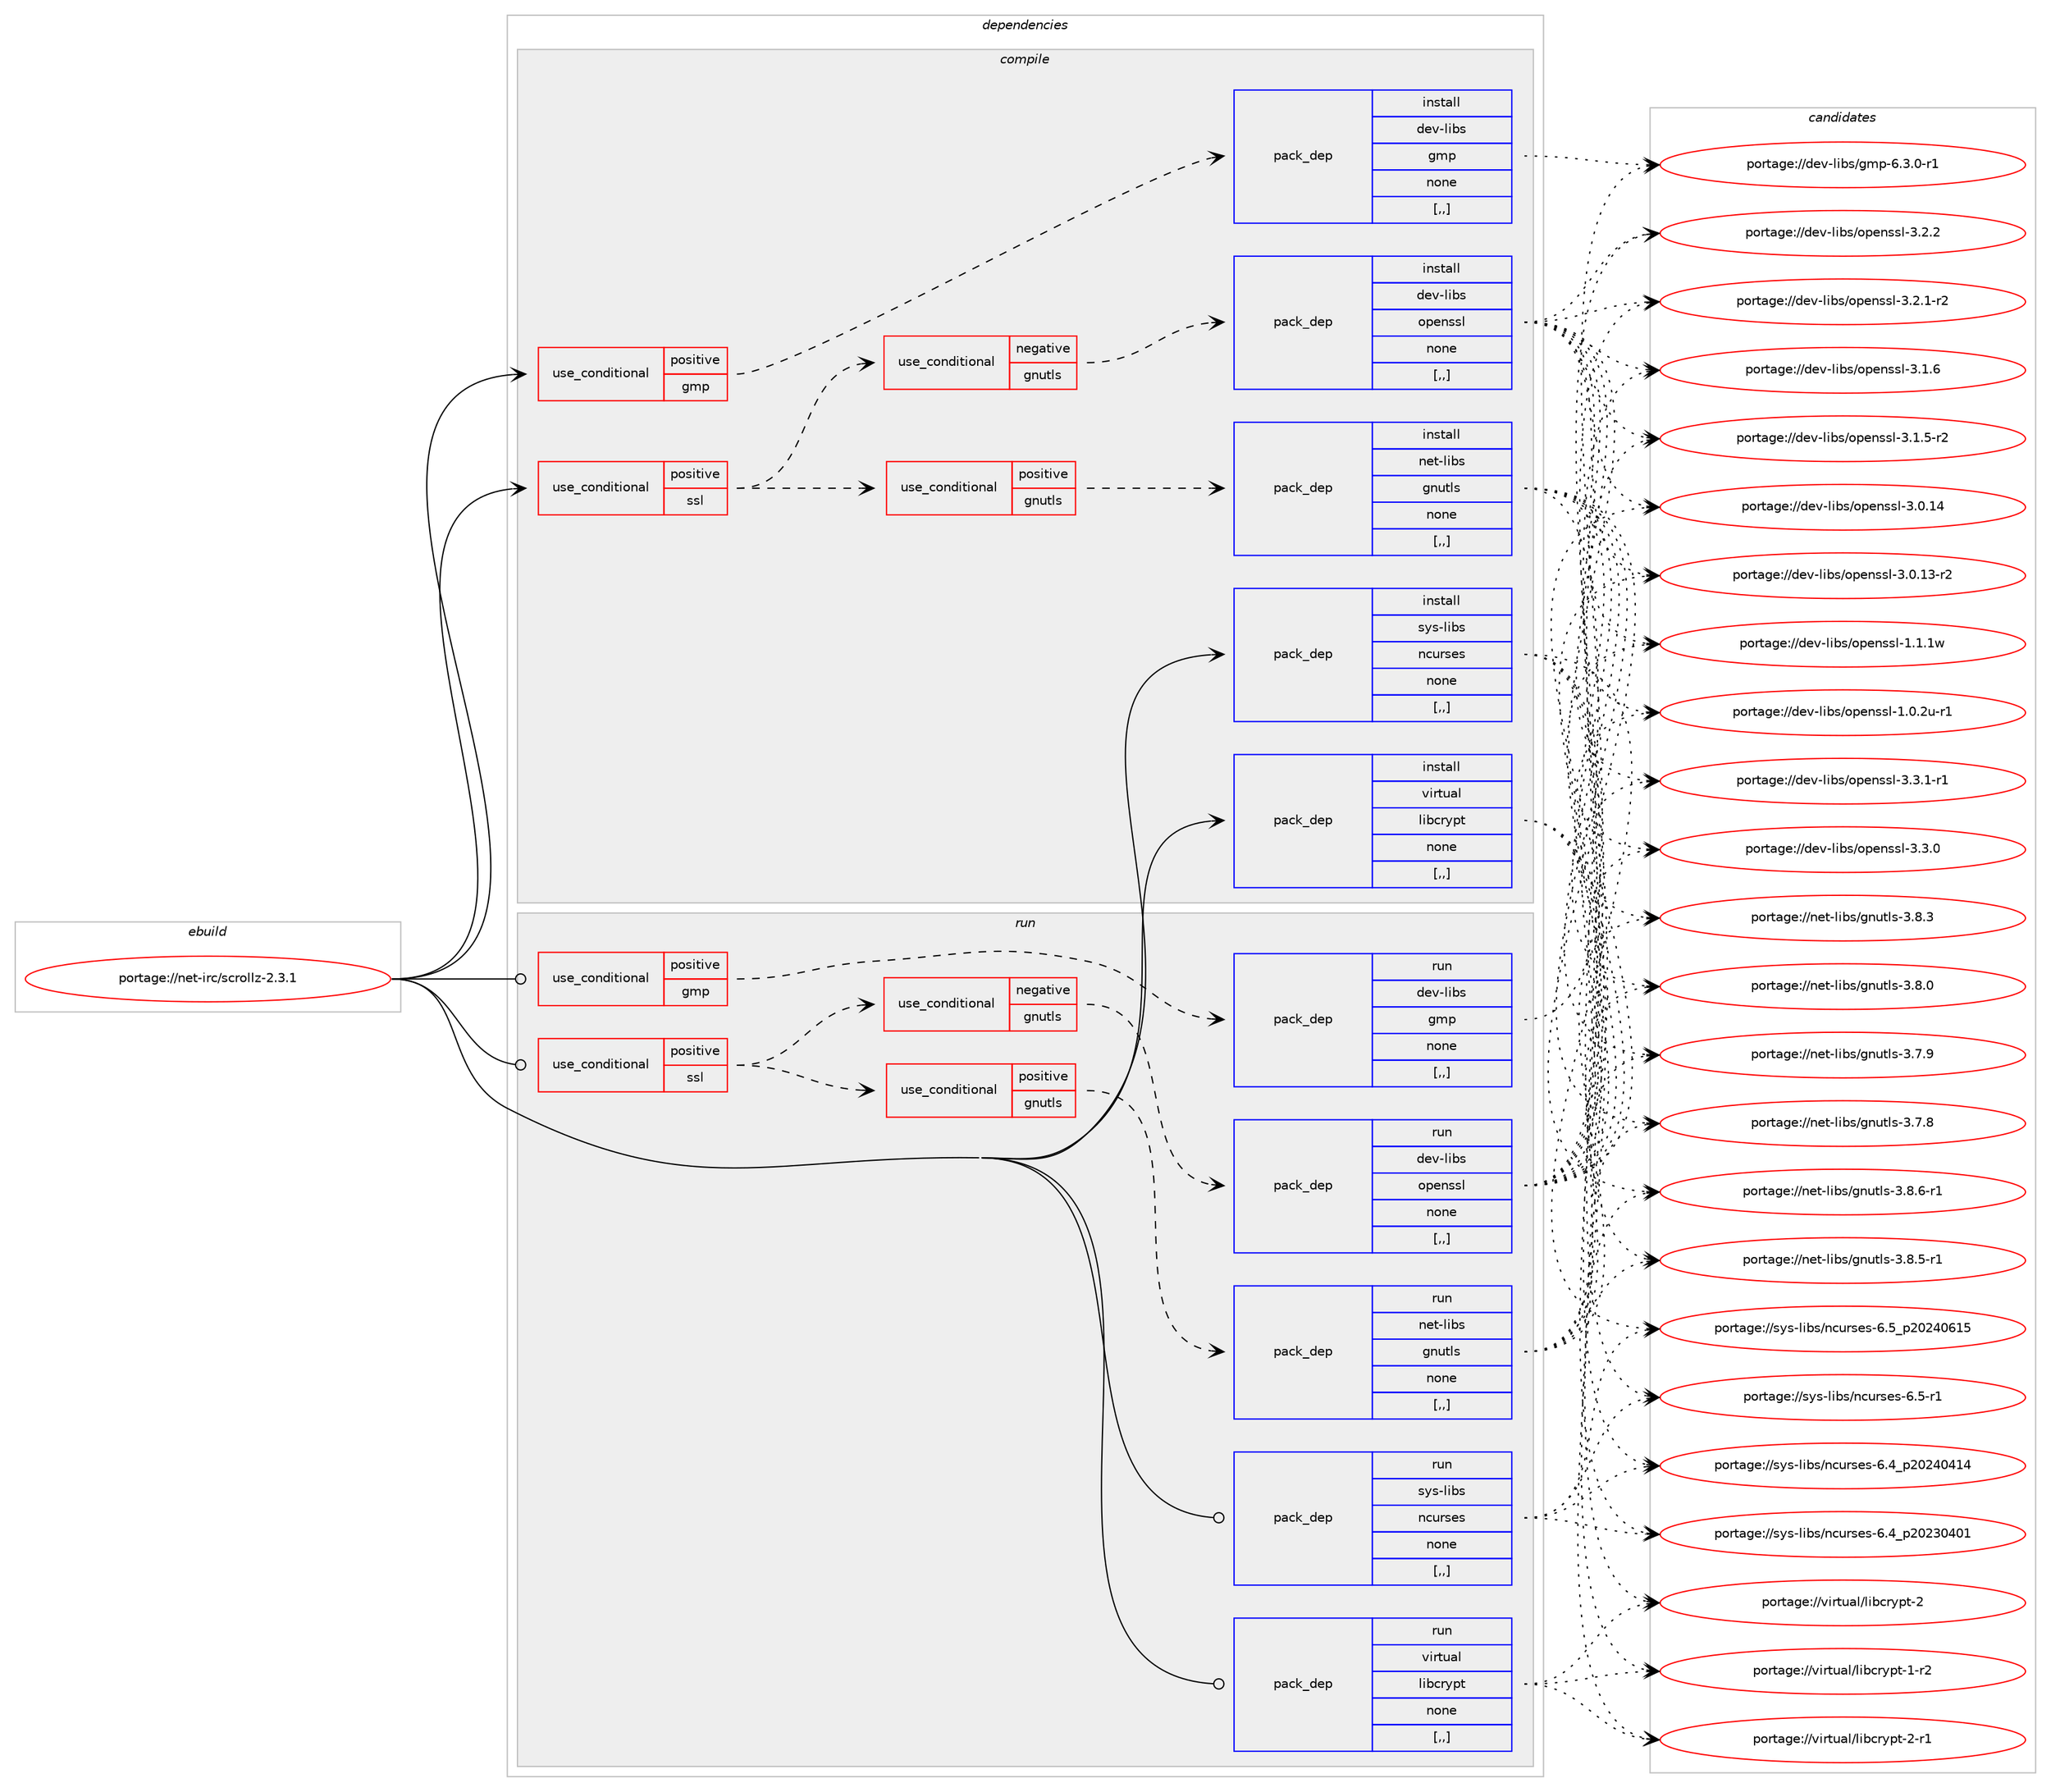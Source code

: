 digraph prolog {

# *************
# Graph options
# *************

newrank=true;
concentrate=true;
compound=true;
graph [rankdir=LR,fontname=Helvetica,fontsize=10,ranksep=1.5];#, ranksep=2.5, nodesep=0.2];
edge  [arrowhead=vee];
node  [fontname=Helvetica,fontsize=10];

# **********
# The ebuild
# **********

subgraph cluster_leftcol {
color=gray;
label=<<i>ebuild</i>>;
id [label="portage://net-irc/scrollz-2.3.1", color=red, width=4, href="../net-irc/scrollz-2.3.1.svg"];
}

# ****************
# The dependencies
# ****************

subgraph cluster_midcol {
color=gray;
label=<<i>dependencies</i>>;
subgraph cluster_compile {
fillcolor="#eeeeee";
style=filled;
label=<<i>compile</i>>;
subgraph cond92774 {
dependency356712 [label=<<TABLE BORDER="0" CELLBORDER="1" CELLSPACING="0" CELLPADDING="4"><TR><TD ROWSPAN="3" CELLPADDING="10">use_conditional</TD></TR><TR><TD>positive</TD></TR><TR><TD>gmp</TD></TR></TABLE>>, shape=none, color=red];
subgraph pack261309 {
dependency356713 [label=<<TABLE BORDER="0" CELLBORDER="1" CELLSPACING="0" CELLPADDING="4" WIDTH="220"><TR><TD ROWSPAN="6" CELLPADDING="30">pack_dep</TD></TR><TR><TD WIDTH="110">install</TD></TR><TR><TD>dev-libs</TD></TR><TR><TD>gmp</TD></TR><TR><TD>none</TD></TR><TR><TD>[,,]</TD></TR></TABLE>>, shape=none, color=blue];
}
dependency356712:e -> dependency356713:w [weight=20,style="dashed",arrowhead="vee"];
}
id:e -> dependency356712:w [weight=20,style="solid",arrowhead="vee"];
subgraph cond92775 {
dependency356714 [label=<<TABLE BORDER="0" CELLBORDER="1" CELLSPACING="0" CELLPADDING="4"><TR><TD ROWSPAN="3" CELLPADDING="10">use_conditional</TD></TR><TR><TD>positive</TD></TR><TR><TD>ssl</TD></TR></TABLE>>, shape=none, color=red];
subgraph cond92776 {
dependency356715 [label=<<TABLE BORDER="0" CELLBORDER="1" CELLSPACING="0" CELLPADDING="4"><TR><TD ROWSPAN="3" CELLPADDING="10">use_conditional</TD></TR><TR><TD>positive</TD></TR><TR><TD>gnutls</TD></TR></TABLE>>, shape=none, color=red];
subgraph pack261310 {
dependency356716 [label=<<TABLE BORDER="0" CELLBORDER="1" CELLSPACING="0" CELLPADDING="4" WIDTH="220"><TR><TD ROWSPAN="6" CELLPADDING="30">pack_dep</TD></TR><TR><TD WIDTH="110">install</TD></TR><TR><TD>net-libs</TD></TR><TR><TD>gnutls</TD></TR><TR><TD>none</TD></TR><TR><TD>[,,]</TD></TR></TABLE>>, shape=none, color=blue];
}
dependency356715:e -> dependency356716:w [weight=20,style="dashed",arrowhead="vee"];
}
dependency356714:e -> dependency356715:w [weight=20,style="dashed",arrowhead="vee"];
subgraph cond92777 {
dependency356717 [label=<<TABLE BORDER="0" CELLBORDER="1" CELLSPACING="0" CELLPADDING="4"><TR><TD ROWSPAN="3" CELLPADDING="10">use_conditional</TD></TR><TR><TD>negative</TD></TR><TR><TD>gnutls</TD></TR></TABLE>>, shape=none, color=red];
subgraph pack261311 {
dependency356718 [label=<<TABLE BORDER="0" CELLBORDER="1" CELLSPACING="0" CELLPADDING="4" WIDTH="220"><TR><TD ROWSPAN="6" CELLPADDING="30">pack_dep</TD></TR><TR><TD WIDTH="110">install</TD></TR><TR><TD>dev-libs</TD></TR><TR><TD>openssl</TD></TR><TR><TD>none</TD></TR><TR><TD>[,,]</TD></TR></TABLE>>, shape=none, color=blue];
}
dependency356717:e -> dependency356718:w [weight=20,style="dashed",arrowhead="vee"];
}
dependency356714:e -> dependency356717:w [weight=20,style="dashed",arrowhead="vee"];
}
id:e -> dependency356714:w [weight=20,style="solid",arrowhead="vee"];
subgraph pack261312 {
dependency356719 [label=<<TABLE BORDER="0" CELLBORDER="1" CELLSPACING="0" CELLPADDING="4" WIDTH="220"><TR><TD ROWSPAN="6" CELLPADDING="30">pack_dep</TD></TR><TR><TD WIDTH="110">install</TD></TR><TR><TD>sys-libs</TD></TR><TR><TD>ncurses</TD></TR><TR><TD>none</TD></TR><TR><TD>[,,]</TD></TR></TABLE>>, shape=none, color=blue];
}
id:e -> dependency356719:w [weight=20,style="solid",arrowhead="vee"];
subgraph pack261313 {
dependency356720 [label=<<TABLE BORDER="0" CELLBORDER="1" CELLSPACING="0" CELLPADDING="4" WIDTH="220"><TR><TD ROWSPAN="6" CELLPADDING="30">pack_dep</TD></TR><TR><TD WIDTH="110">install</TD></TR><TR><TD>virtual</TD></TR><TR><TD>libcrypt</TD></TR><TR><TD>none</TD></TR><TR><TD>[,,]</TD></TR></TABLE>>, shape=none, color=blue];
}
id:e -> dependency356720:w [weight=20,style="solid",arrowhead="vee"];
}
subgraph cluster_compileandrun {
fillcolor="#eeeeee";
style=filled;
label=<<i>compile and run</i>>;
}
subgraph cluster_run {
fillcolor="#eeeeee";
style=filled;
label=<<i>run</i>>;
subgraph cond92778 {
dependency356721 [label=<<TABLE BORDER="0" CELLBORDER="1" CELLSPACING="0" CELLPADDING="4"><TR><TD ROWSPAN="3" CELLPADDING="10">use_conditional</TD></TR><TR><TD>positive</TD></TR><TR><TD>gmp</TD></TR></TABLE>>, shape=none, color=red];
subgraph pack261314 {
dependency356722 [label=<<TABLE BORDER="0" CELLBORDER="1" CELLSPACING="0" CELLPADDING="4" WIDTH="220"><TR><TD ROWSPAN="6" CELLPADDING="30">pack_dep</TD></TR><TR><TD WIDTH="110">run</TD></TR><TR><TD>dev-libs</TD></TR><TR><TD>gmp</TD></TR><TR><TD>none</TD></TR><TR><TD>[,,]</TD></TR></TABLE>>, shape=none, color=blue];
}
dependency356721:e -> dependency356722:w [weight=20,style="dashed",arrowhead="vee"];
}
id:e -> dependency356721:w [weight=20,style="solid",arrowhead="odot"];
subgraph cond92779 {
dependency356723 [label=<<TABLE BORDER="0" CELLBORDER="1" CELLSPACING="0" CELLPADDING="4"><TR><TD ROWSPAN="3" CELLPADDING="10">use_conditional</TD></TR><TR><TD>positive</TD></TR><TR><TD>ssl</TD></TR></TABLE>>, shape=none, color=red];
subgraph cond92780 {
dependency356724 [label=<<TABLE BORDER="0" CELLBORDER="1" CELLSPACING="0" CELLPADDING="4"><TR><TD ROWSPAN="3" CELLPADDING="10">use_conditional</TD></TR><TR><TD>positive</TD></TR><TR><TD>gnutls</TD></TR></TABLE>>, shape=none, color=red];
subgraph pack261315 {
dependency356725 [label=<<TABLE BORDER="0" CELLBORDER="1" CELLSPACING="0" CELLPADDING="4" WIDTH="220"><TR><TD ROWSPAN="6" CELLPADDING="30">pack_dep</TD></TR><TR><TD WIDTH="110">run</TD></TR><TR><TD>net-libs</TD></TR><TR><TD>gnutls</TD></TR><TR><TD>none</TD></TR><TR><TD>[,,]</TD></TR></TABLE>>, shape=none, color=blue];
}
dependency356724:e -> dependency356725:w [weight=20,style="dashed",arrowhead="vee"];
}
dependency356723:e -> dependency356724:w [weight=20,style="dashed",arrowhead="vee"];
subgraph cond92781 {
dependency356726 [label=<<TABLE BORDER="0" CELLBORDER="1" CELLSPACING="0" CELLPADDING="4"><TR><TD ROWSPAN="3" CELLPADDING="10">use_conditional</TD></TR><TR><TD>negative</TD></TR><TR><TD>gnutls</TD></TR></TABLE>>, shape=none, color=red];
subgraph pack261316 {
dependency356727 [label=<<TABLE BORDER="0" CELLBORDER="1" CELLSPACING="0" CELLPADDING="4" WIDTH="220"><TR><TD ROWSPAN="6" CELLPADDING="30">pack_dep</TD></TR><TR><TD WIDTH="110">run</TD></TR><TR><TD>dev-libs</TD></TR><TR><TD>openssl</TD></TR><TR><TD>none</TD></TR><TR><TD>[,,]</TD></TR></TABLE>>, shape=none, color=blue];
}
dependency356726:e -> dependency356727:w [weight=20,style="dashed",arrowhead="vee"];
}
dependency356723:e -> dependency356726:w [weight=20,style="dashed",arrowhead="vee"];
}
id:e -> dependency356723:w [weight=20,style="solid",arrowhead="odot"];
subgraph pack261317 {
dependency356728 [label=<<TABLE BORDER="0" CELLBORDER="1" CELLSPACING="0" CELLPADDING="4" WIDTH="220"><TR><TD ROWSPAN="6" CELLPADDING="30">pack_dep</TD></TR><TR><TD WIDTH="110">run</TD></TR><TR><TD>sys-libs</TD></TR><TR><TD>ncurses</TD></TR><TR><TD>none</TD></TR><TR><TD>[,,]</TD></TR></TABLE>>, shape=none, color=blue];
}
id:e -> dependency356728:w [weight=20,style="solid",arrowhead="odot"];
subgraph pack261318 {
dependency356729 [label=<<TABLE BORDER="0" CELLBORDER="1" CELLSPACING="0" CELLPADDING="4" WIDTH="220"><TR><TD ROWSPAN="6" CELLPADDING="30">pack_dep</TD></TR><TR><TD WIDTH="110">run</TD></TR><TR><TD>virtual</TD></TR><TR><TD>libcrypt</TD></TR><TR><TD>none</TD></TR><TR><TD>[,,]</TD></TR></TABLE>>, shape=none, color=blue];
}
id:e -> dependency356729:w [weight=20,style="solid",arrowhead="odot"];
}
}

# **************
# The candidates
# **************

subgraph cluster_choices {
rank=same;
color=gray;
label=<<i>candidates</i>>;

subgraph choice261309 {
color=black;
nodesep=1;
choice1001011184510810598115471031091124554465146484511449 [label="portage://dev-libs/gmp-6.3.0-r1", color=red, width=4,href="../dev-libs/gmp-6.3.0-r1.svg"];
dependency356713:e -> choice1001011184510810598115471031091124554465146484511449:w [style=dotted,weight="100"];
}
subgraph choice261310 {
color=black;
nodesep=1;
choice1101011164510810598115471031101171161081154551465646544511449 [label="portage://net-libs/gnutls-3.8.6-r1", color=red, width=4,href="../net-libs/gnutls-3.8.6-r1.svg"];
choice1101011164510810598115471031101171161081154551465646534511449 [label="portage://net-libs/gnutls-3.8.5-r1", color=red, width=4,href="../net-libs/gnutls-3.8.5-r1.svg"];
choice110101116451081059811547103110117116108115455146564651 [label="portage://net-libs/gnutls-3.8.3", color=red, width=4,href="../net-libs/gnutls-3.8.3.svg"];
choice110101116451081059811547103110117116108115455146564648 [label="portage://net-libs/gnutls-3.8.0", color=red, width=4,href="../net-libs/gnutls-3.8.0.svg"];
choice110101116451081059811547103110117116108115455146554657 [label="portage://net-libs/gnutls-3.7.9", color=red, width=4,href="../net-libs/gnutls-3.7.9.svg"];
choice110101116451081059811547103110117116108115455146554656 [label="portage://net-libs/gnutls-3.7.8", color=red, width=4,href="../net-libs/gnutls-3.7.8.svg"];
dependency356716:e -> choice1101011164510810598115471031101171161081154551465646544511449:w [style=dotted,weight="100"];
dependency356716:e -> choice1101011164510810598115471031101171161081154551465646534511449:w [style=dotted,weight="100"];
dependency356716:e -> choice110101116451081059811547103110117116108115455146564651:w [style=dotted,weight="100"];
dependency356716:e -> choice110101116451081059811547103110117116108115455146564648:w [style=dotted,weight="100"];
dependency356716:e -> choice110101116451081059811547103110117116108115455146554657:w [style=dotted,weight="100"];
dependency356716:e -> choice110101116451081059811547103110117116108115455146554656:w [style=dotted,weight="100"];
}
subgraph choice261311 {
color=black;
nodesep=1;
choice1001011184510810598115471111121011101151151084551465146494511449 [label="portage://dev-libs/openssl-3.3.1-r1", color=red, width=4,href="../dev-libs/openssl-3.3.1-r1.svg"];
choice100101118451081059811547111112101110115115108455146514648 [label="portage://dev-libs/openssl-3.3.0", color=red, width=4,href="../dev-libs/openssl-3.3.0.svg"];
choice100101118451081059811547111112101110115115108455146504650 [label="portage://dev-libs/openssl-3.2.2", color=red, width=4,href="../dev-libs/openssl-3.2.2.svg"];
choice1001011184510810598115471111121011101151151084551465046494511450 [label="portage://dev-libs/openssl-3.2.1-r2", color=red, width=4,href="../dev-libs/openssl-3.2.1-r2.svg"];
choice100101118451081059811547111112101110115115108455146494654 [label="portage://dev-libs/openssl-3.1.6", color=red, width=4,href="../dev-libs/openssl-3.1.6.svg"];
choice1001011184510810598115471111121011101151151084551464946534511450 [label="portage://dev-libs/openssl-3.1.5-r2", color=red, width=4,href="../dev-libs/openssl-3.1.5-r2.svg"];
choice10010111845108105981154711111210111011511510845514648464952 [label="portage://dev-libs/openssl-3.0.14", color=red, width=4,href="../dev-libs/openssl-3.0.14.svg"];
choice100101118451081059811547111112101110115115108455146484649514511450 [label="portage://dev-libs/openssl-3.0.13-r2", color=red, width=4,href="../dev-libs/openssl-3.0.13-r2.svg"];
choice100101118451081059811547111112101110115115108454946494649119 [label="portage://dev-libs/openssl-1.1.1w", color=red, width=4,href="../dev-libs/openssl-1.1.1w.svg"];
choice1001011184510810598115471111121011101151151084549464846501174511449 [label="portage://dev-libs/openssl-1.0.2u-r1", color=red, width=4,href="../dev-libs/openssl-1.0.2u-r1.svg"];
dependency356718:e -> choice1001011184510810598115471111121011101151151084551465146494511449:w [style=dotted,weight="100"];
dependency356718:e -> choice100101118451081059811547111112101110115115108455146514648:w [style=dotted,weight="100"];
dependency356718:e -> choice100101118451081059811547111112101110115115108455146504650:w [style=dotted,weight="100"];
dependency356718:e -> choice1001011184510810598115471111121011101151151084551465046494511450:w [style=dotted,weight="100"];
dependency356718:e -> choice100101118451081059811547111112101110115115108455146494654:w [style=dotted,weight="100"];
dependency356718:e -> choice1001011184510810598115471111121011101151151084551464946534511450:w [style=dotted,weight="100"];
dependency356718:e -> choice10010111845108105981154711111210111011511510845514648464952:w [style=dotted,weight="100"];
dependency356718:e -> choice100101118451081059811547111112101110115115108455146484649514511450:w [style=dotted,weight="100"];
dependency356718:e -> choice100101118451081059811547111112101110115115108454946494649119:w [style=dotted,weight="100"];
dependency356718:e -> choice1001011184510810598115471111121011101151151084549464846501174511449:w [style=dotted,weight="100"];
}
subgraph choice261312 {
color=black;
nodesep=1;
choice1151211154510810598115471109911711411510111545544653951125048505248544953 [label="portage://sys-libs/ncurses-6.5_p20240615", color=red, width=4,href="../sys-libs/ncurses-6.5_p20240615.svg"];
choice11512111545108105981154711099117114115101115455446534511449 [label="portage://sys-libs/ncurses-6.5-r1", color=red, width=4,href="../sys-libs/ncurses-6.5-r1.svg"];
choice1151211154510810598115471109911711411510111545544652951125048505248524952 [label="portage://sys-libs/ncurses-6.4_p20240414", color=red, width=4,href="../sys-libs/ncurses-6.4_p20240414.svg"];
choice1151211154510810598115471109911711411510111545544652951125048505148524849 [label="portage://sys-libs/ncurses-6.4_p20230401", color=red, width=4,href="../sys-libs/ncurses-6.4_p20230401.svg"];
dependency356719:e -> choice1151211154510810598115471109911711411510111545544653951125048505248544953:w [style=dotted,weight="100"];
dependency356719:e -> choice11512111545108105981154711099117114115101115455446534511449:w [style=dotted,weight="100"];
dependency356719:e -> choice1151211154510810598115471109911711411510111545544652951125048505248524952:w [style=dotted,weight="100"];
dependency356719:e -> choice1151211154510810598115471109911711411510111545544652951125048505148524849:w [style=dotted,weight="100"];
}
subgraph choice261313 {
color=black;
nodesep=1;
choice1181051141161179710847108105989911412111211645504511449 [label="portage://virtual/libcrypt-2-r1", color=red, width=4,href="../virtual/libcrypt-2-r1.svg"];
choice118105114116117971084710810598991141211121164550 [label="portage://virtual/libcrypt-2", color=red, width=4,href="../virtual/libcrypt-2.svg"];
choice1181051141161179710847108105989911412111211645494511450 [label="portage://virtual/libcrypt-1-r2", color=red, width=4,href="../virtual/libcrypt-1-r2.svg"];
dependency356720:e -> choice1181051141161179710847108105989911412111211645504511449:w [style=dotted,weight="100"];
dependency356720:e -> choice118105114116117971084710810598991141211121164550:w [style=dotted,weight="100"];
dependency356720:e -> choice1181051141161179710847108105989911412111211645494511450:w [style=dotted,weight="100"];
}
subgraph choice261314 {
color=black;
nodesep=1;
choice1001011184510810598115471031091124554465146484511449 [label="portage://dev-libs/gmp-6.3.0-r1", color=red, width=4,href="../dev-libs/gmp-6.3.0-r1.svg"];
dependency356722:e -> choice1001011184510810598115471031091124554465146484511449:w [style=dotted,weight="100"];
}
subgraph choice261315 {
color=black;
nodesep=1;
choice1101011164510810598115471031101171161081154551465646544511449 [label="portage://net-libs/gnutls-3.8.6-r1", color=red, width=4,href="../net-libs/gnutls-3.8.6-r1.svg"];
choice1101011164510810598115471031101171161081154551465646534511449 [label="portage://net-libs/gnutls-3.8.5-r1", color=red, width=4,href="../net-libs/gnutls-3.8.5-r1.svg"];
choice110101116451081059811547103110117116108115455146564651 [label="portage://net-libs/gnutls-3.8.3", color=red, width=4,href="../net-libs/gnutls-3.8.3.svg"];
choice110101116451081059811547103110117116108115455146564648 [label="portage://net-libs/gnutls-3.8.0", color=red, width=4,href="../net-libs/gnutls-3.8.0.svg"];
choice110101116451081059811547103110117116108115455146554657 [label="portage://net-libs/gnutls-3.7.9", color=red, width=4,href="../net-libs/gnutls-3.7.9.svg"];
choice110101116451081059811547103110117116108115455146554656 [label="portage://net-libs/gnutls-3.7.8", color=red, width=4,href="../net-libs/gnutls-3.7.8.svg"];
dependency356725:e -> choice1101011164510810598115471031101171161081154551465646544511449:w [style=dotted,weight="100"];
dependency356725:e -> choice1101011164510810598115471031101171161081154551465646534511449:w [style=dotted,weight="100"];
dependency356725:e -> choice110101116451081059811547103110117116108115455146564651:w [style=dotted,weight="100"];
dependency356725:e -> choice110101116451081059811547103110117116108115455146564648:w [style=dotted,weight="100"];
dependency356725:e -> choice110101116451081059811547103110117116108115455146554657:w [style=dotted,weight="100"];
dependency356725:e -> choice110101116451081059811547103110117116108115455146554656:w [style=dotted,weight="100"];
}
subgraph choice261316 {
color=black;
nodesep=1;
choice1001011184510810598115471111121011101151151084551465146494511449 [label="portage://dev-libs/openssl-3.3.1-r1", color=red, width=4,href="../dev-libs/openssl-3.3.1-r1.svg"];
choice100101118451081059811547111112101110115115108455146514648 [label="portage://dev-libs/openssl-3.3.0", color=red, width=4,href="../dev-libs/openssl-3.3.0.svg"];
choice100101118451081059811547111112101110115115108455146504650 [label="portage://dev-libs/openssl-3.2.2", color=red, width=4,href="../dev-libs/openssl-3.2.2.svg"];
choice1001011184510810598115471111121011101151151084551465046494511450 [label="portage://dev-libs/openssl-3.2.1-r2", color=red, width=4,href="../dev-libs/openssl-3.2.1-r2.svg"];
choice100101118451081059811547111112101110115115108455146494654 [label="portage://dev-libs/openssl-3.1.6", color=red, width=4,href="../dev-libs/openssl-3.1.6.svg"];
choice1001011184510810598115471111121011101151151084551464946534511450 [label="portage://dev-libs/openssl-3.1.5-r2", color=red, width=4,href="../dev-libs/openssl-3.1.5-r2.svg"];
choice10010111845108105981154711111210111011511510845514648464952 [label="portage://dev-libs/openssl-3.0.14", color=red, width=4,href="../dev-libs/openssl-3.0.14.svg"];
choice100101118451081059811547111112101110115115108455146484649514511450 [label="portage://dev-libs/openssl-3.0.13-r2", color=red, width=4,href="../dev-libs/openssl-3.0.13-r2.svg"];
choice100101118451081059811547111112101110115115108454946494649119 [label="portage://dev-libs/openssl-1.1.1w", color=red, width=4,href="../dev-libs/openssl-1.1.1w.svg"];
choice1001011184510810598115471111121011101151151084549464846501174511449 [label="portage://dev-libs/openssl-1.0.2u-r1", color=red, width=4,href="../dev-libs/openssl-1.0.2u-r1.svg"];
dependency356727:e -> choice1001011184510810598115471111121011101151151084551465146494511449:w [style=dotted,weight="100"];
dependency356727:e -> choice100101118451081059811547111112101110115115108455146514648:w [style=dotted,weight="100"];
dependency356727:e -> choice100101118451081059811547111112101110115115108455146504650:w [style=dotted,weight="100"];
dependency356727:e -> choice1001011184510810598115471111121011101151151084551465046494511450:w [style=dotted,weight="100"];
dependency356727:e -> choice100101118451081059811547111112101110115115108455146494654:w [style=dotted,weight="100"];
dependency356727:e -> choice1001011184510810598115471111121011101151151084551464946534511450:w [style=dotted,weight="100"];
dependency356727:e -> choice10010111845108105981154711111210111011511510845514648464952:w [style=dotted,weight="100"];
dependency356727:e -> choice100101118451081059811547111112101110115115108455146484649514511450:w [style=dotted,weight="100"];
dependency356727:e -> choice100101118451081059811547111112101110115115108454946494649119:w [style=dotted,weight="100"];
dependency356727:e -> choice1001011184510810598115471111121011101151151084549464846501174511449:w [style=dotted,weight="100"];
}
subgraph choice261317 {
color=black;
nodesep=1;
choice1151211154510810598115471109911711411510111545544653951125048505248544953 [label="portage://sys-libs/ncurses-6.5_p20240615", color=red, width=4,href="../sys-libs/ncurses-6.5_p20240615.svg"];
choice11512111545108105981154711099117114115101115455446534511449 [label="portage://sys-libs/ncurses-6.5-r1", color=red, width=4,href="../sys-libs/ncurses-6.5-r1.svg"];
choice1151211154510810598115471109911711411510111545544652951125048505248524952 [label="portage://sys-libs/ncurses-6.4_p20240414", color=red, width=4,href="../sys-libs/ncurses-6.4_p20240414.svg"];
choice1151211154510810598115471109911711411510111545544652951125048505148524849 [label="portage://sys-libs/ncurses-6.4_p20230401", color=red, width=4,href="../sys-libs/ncurses-6.4_p20230401.svg"];
dependency356728:e -> choice1151211154510810598115471109911711411510111545544653951125048505248544953:w [style=dotted,weight="100"];
dependency356728:e -> choice11512111545108105981154711099117114115101115455446534511449:w [style=dotted,weight="100"];
dependency356728:e -> choice1151211154510810598115471109911711411510111545544652951125048505248524952:w [style=dotted,weight="100"];
dependency356728:e -> choice1151211154510810598115471109911711411510111545544652951125048505148524849:w [style=dotted,weight="100"];
}
subgraph choice261318 {
color=black;
nodesep=1;
choice1181051141161179710847108105989911412111211645504511449 [label="portage://virtual/libcrypt-2-r1", color=red, width=4,href="../virtual/libcrypt-2-r1.svg"];
choice118105114116117971084710810598991141211121164550 [label="portage://virtual/libcrypt-2", color=red, width=4,href="../virtual/libcrypt-2.svg"];
choice1181051141161179710847108105989911412111211645494511450 [label="portage://virtual/libcrypt-1-r2", color=red, width=4,href="../virtual/libcrypt-1-r2.svg"];
dependency356729:e -> choice1181051141161179710847108105989911412111211645504511449:w [style=dotted,weight="100"];
dependency356729:e -> choice118105114116117971084710810598991141211121164550:w [style=dotted,weight="100"];
dependency356729:e -> choice1181051141161179710847108105989911412111211645494511450:w [style=dotted,weight="100"];
}
}

}
